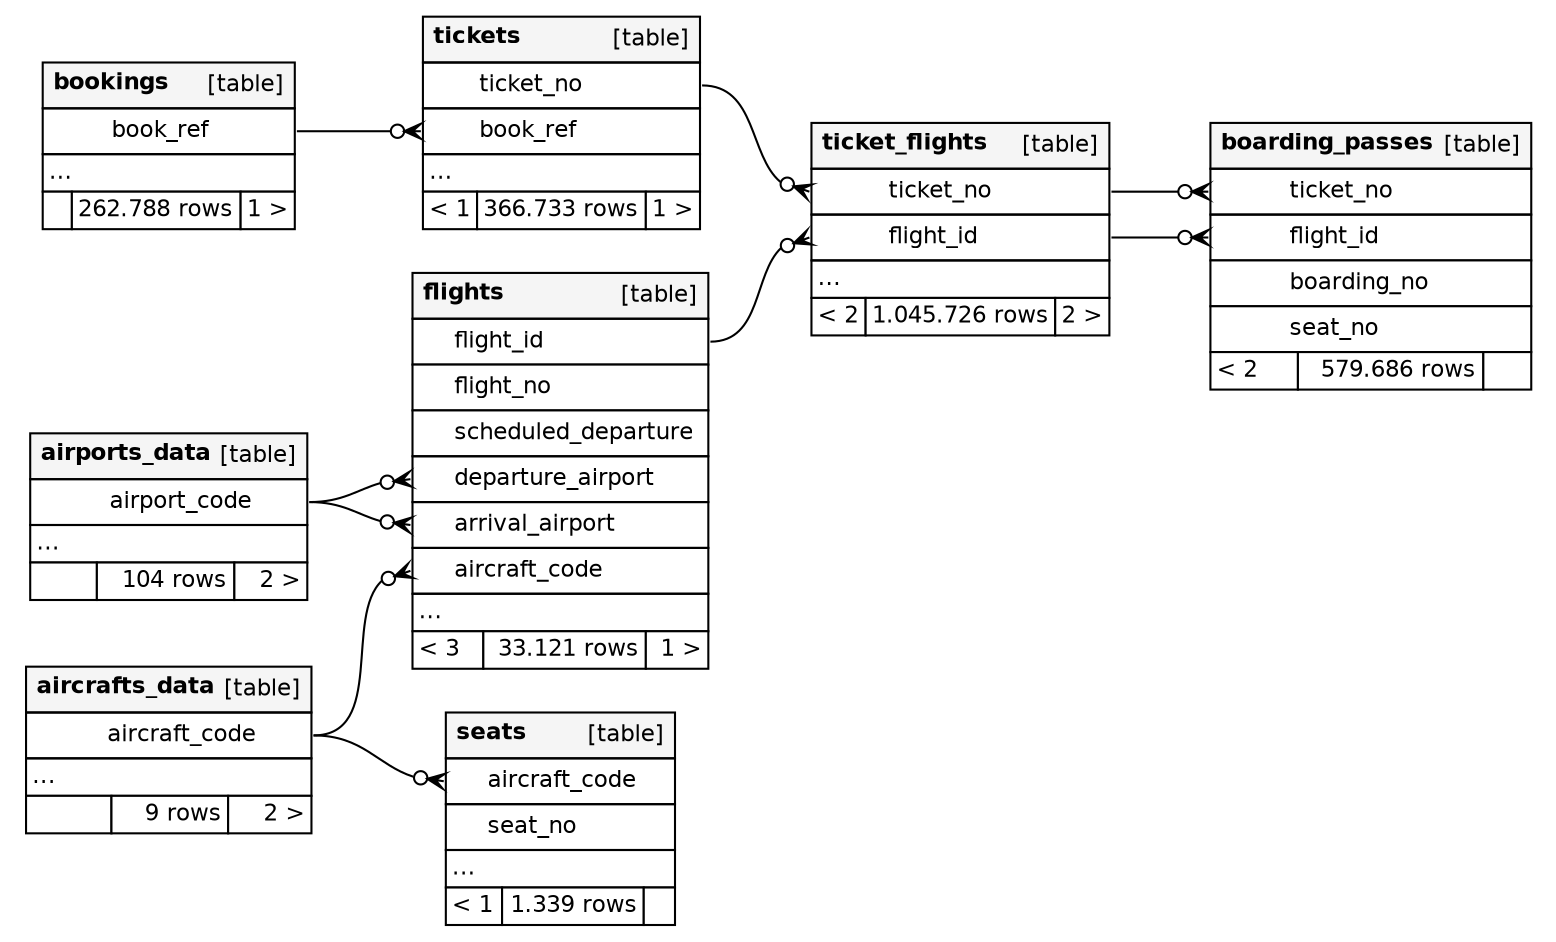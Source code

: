 digraph "compactRelationshipsDiagram" {
  graph [
    rankdir="RL"
    bgcolor="transparent"

    labeljust="l"
    nodesep="0.18"
    ranksep="0.46"
    fontname="Helvetica"
    fontsize="11"
    ration="compress"
  ];
  node [
    fontname="Helvetica"
    fontsize="11"
    shape="plaintext"
  ];
  edge [
    arrowsize="0.8"
  ];
  "aircrafts_data" [
   label=<
    <TABLE BORDER="0" CELLBORDER="1" CELLSPACING="0" BGCOLOR="#ffffff">
      <TR><TD COLSPAN="3"  BGCOLOR="#f5f5f5"><TABLE BORDER="0" CELLSPACING="0"><TR><TD ALIGN="LEFT"><B>aircrafts_data</B></TD><TD ALIGN="RIGHT">[table]</TD></TR></TABLE></TD></TR>
      <TR><TD PORT="aircraft_code" COLSPAN="3" ALIGN="LEFT"><TABLE BORDER="0" CELLSPACING="0" ALIGN="LEFT"><TR ALIGN="LEFT"><TD ALIGN="LEFT" FIXEDSIZE="TRUE" WIDTH="15" HEIGHT="16"></TD><TD ALIGN="LEFT" FIXEDSIZE="TRUE" WIDTH="78" HEIGHT="16">aircraft_code</TD></TR></TABLE></TD></TR>
      <TR><TD PORT="elipses" COLSPAN="3" ALIGN="LEFT">...</TD></TR>
      <TR><TD ALIGN="LEFT" BGCOLOR="#ffffff">  </TD><TD ALIGN="RIGHT" BGCOLOR="#ffffff">9 rows</TD><TD ALIGN="RIGHT" BGCOLOR="#ffffff">2 &gt;</TD></TR>
    </TABLE>>
    
    target="_top"
    tooltip="aircrafts_data"
  ];
  "airports_data" [
   label=<
    <TABLE BORDER="0" CELLBORDER="1" CELLSPACING="0" BGCOLOR="#ffffff">
      <TR><TD COLSPAN="3"  BGCOLOR="#f5f5f5"><TABLE BORDER="0" CELLSPACING="0"><TR><TD ALIGN="LEFT"><B>airports_data</B></TD><TD ALIGN="RIGHT">[table]</TD></TR></TABLE></TD></TR>
      <TR><TD PORT="airport_code" COLSPAN="3" ALIGN="LEFT"><TABLE BORDER="0" CELLSPACING="0" ALIGN="LEFT"><TR ALIGN="LEFT"><TD ALIGN="LEFT" FIXEDSIZE="TRUE" WIDTH="15" HEIGHT="16"></TD><TD ALIGN="LEFT" FIXEDSIZE="TRUE" WIDTH="76" HEIGHT="16">airport_code</TD></TR></TABLE></TD></TR>
      <TR><TD PORT="elipses" COLSPAN="3" ALIGN="LEFT">...</TD></TR>
      <TR><TD ALIGN="LEFT" BGCOLOR="#ffffff">  </TD><TD ALIGN="RIGHT" BGCOLOR="#ffffff">104 rows</TD><TD ALIGN="RIGHT" BGCOLOR="#ffffff">2 &gt;</TD></TR>
    </TABLE>>
    
    target="_top"
    tooltip="airports_data"
  ];
  "boarding_passes" [
   label=<
    <TABLE BORDER="0" CELLBORDER="1" CELLSPACING="0" BGCOLOR="#ffffff">
      <TR><TD COLSPAN="3"  BGCOLOR="#f5f5f5"><TABLE BORDER="0" CELLSPACING="0"><TR><TD ALIGN="LEFT"><B>boarding_passes</B></TD><TD ALIGN="RIGHT">[table]</TD></TR></TABLE></TD></TR>
      <TR><TD PORT="ticket_no" COLSPAN="3" ALIGN="LEFT"><TABLE BORDER="0" CELLSPACING="0" ALIGN="LEFT"><TR ALIGN="LEFT"><TD ALIGN="LEFT" FIXEDSIZE="TRUE" WIDTH="15" HEIGHT="16"></TD><TD ALIGN="LEFT" FIXEDSIZE="TRUE" WIDTH="98" HEIGHT="16">ticket_no</TD></TR></TABLE></TD></TR>
      <TR><TD PORT="flight_id" COLSPAN="3" ALIGN="LEFT"><TABLE BORDER="0" CELLSPACING="0" ALIGN="LEFT"><TR ALIGN="LEFT"><TD ALIGN="LEFT" FIXEDSIZE="TRUE" WIDTH="15" HEIGHT="16"></TD><TD ALIGN="LEFT" FIXEDSIZE="TRUE" WIDTH="98" HEIGHT="16">flight_id</TD></TR></TABLE></TD></TR>
      <TR><TD PORT="boarding_no" COLSPAN="3" BGCOLOR="#ffffff" ALIGN="LEFT"><TABLE BORDER="0" CELLSPACING="0" ALIGN="LEFT"><TR ALIGN="LEFT"><TD ALIGN="LEFT" FIXEDSIZE="TRUE" WIDTH="15" HEIGHT="16"></TD><TD ALIGN="LEFT" FIXEDSIZE="TRUE" WIDTH="98" HEIGHT="16">boarding_no</TD></TR></TABLE></TD></TR>
      <TR><TD PORT="seat_no" COLSPAN="3" BGCOLOR="#ffffff" ALIGN="LEFT"><TABLE BORDER="0" CELLSPACING="0" ALIGN="LEFT"><TR ALIGN="LEFT"><TD ALIGN="LEFT" FIXEDSIZE="TRUE" WIDTH="15" HEIGHT="16"></TD><TD ALIGN="LEFT" FIXEDSIZE="TRUE" WIDTH="98" HEIGHT="16">seat_no</TD></TR></TABLE></TD></TR>
      <TR><TD ALIGN="LEFT" BGCOLOR="#ffffff">&lt; 2</TD><TD ALIGN="RIGHT" BGCOLOR="#ffffff">579.686 rows</TD><TD ALIGN="RIGHT" BGCOLOR="#ffffff">  </TD></TR>
    </TABLE>>
    
    target="_top"
    tooltip="boarding_passes"
  ];
  "bookings" [
   label=<
    <TABLE BORDER="0" CELLBORDER="1" CELLSPACING="0" BGCOLOR="#ffffff">
      <TR><TD COLSPAN="3"  BGCOLOR="#f5f5f5"><TABLE BORDER="0" CELLSPACING="0"><TR><TD ALIGN="LEFT"><B>bookings</B></TD><TD ALIGN="RIGHT">[table]</TD></TR></TABLE></TD></TR>
      <TR><TD PORT="book_ref" COLSPAN="3" ALIGN="LEFT"><TABLE BORDER="0" CELLSPACING="0" ALIGN="LEFT"><TR ALIGN="LEFT"><TD ALIGN="LEFT" FIXEDSIZE="TRUE" WIDTH="15" HEIGHT="16"></TD><TD ALIGN="LEFT" FIXEDSIZE="TRUE" WIDTH="75" HEIGHT="16">book_ref</TD></TR></TABLE></TD></TR>
      <TR><TD PORT="elipses" COLSPAN="3" ALIGN="LEFT">...</TD></TR>
      <TR><TD ALIGN="LEFT" BGCOLOR="#ffffff">  </TD><TD ALIGN="RIGHT" BGCOLOR="#ffffff">262.788 rows</TD><TD ALIGN="RIGHT" BGCOLOR="#ffffff">1 &gt;</TD></TR>
    </TABLE>>
    
    target="_top"
    tooltip="bookings"
  ];
  "flights" [
   label=<
    <TABLE BORDER="0" CELLBORDER="1" CELLSPACING="0" BGCOLOR="#ffffff">
      <TR><TD COLSPAN="3"  BGCOLOR="#f5f5f5"><TABLE BORDER="0" CELLSPACING="0"><TR><TD ALIGN="LEFT"><B>flights</B></TD><TD ALIGN="RIGHT">[table]</TD></TR></TABLE></TD></TR>
      <TR><TD PORT="flight_id" COLSPAN="3" ALIGN="LEFT"><TABLE BORDER="0" CELLSPACING="0" ALIGN="LEFT"><TR ALIGN="LEFT"><TD ALIGN="LEFT" FIXEDSIZE="TRUE" WIDTH="15" HEIGHT="16"></TD><TD ALIGN="LEFT" FIXEDSIZE="TRUE" WIDTH="121" HEIGHT="16">flight_id</TD></TR></TABLE></TD></TR>
      <TR><TD PORT="flight_no" COLSPAN="3" BGCOLOR="#ffffff" ALIGN="LEFT"><TABLE BORDER="0" CELLSPACING="0" ALIGN="LEFT"><TR ALIGN="LEFT"><TD ALIGN="LEFT" FIXEDSIZE="TRUE" WIDTH="15" HEIGHT="16"></TD><TD ALIGN="LEFT" FIXEDSIZE="TRUE" WIDTH="121" HEIGHT="16">flight_no</TD></TR></TABLE></TD></TR>
      <TR><TD PORT="scheduled_departure" COLSPAN="3" BGCOLOR="#ffffff" ALIGN="LEFT"><TABLE BORDER="0" CELLSPACING="0" ALIGN="LEFT"><TR ALIGN="LEFT"><TD ALIGN="LEFT" FIXEDSIZE="TRUE" WIDTH="15" HEIGHT="16"></TD><TD ALIGN="LEFT" FIXEDSIZE="TRUE" WIDTH="121" HEIGHT="16">scheduled_departure</TD></TR></TABLE></TD></TR>
      <TR><TD PORT="departure_airport" COLSPAN="3" ALIGN="LEFT"><TABLE BORDER="0" CELLSPACING="0" ALIGN="LEFT"><TR ALIGN="LEFT"><TD ALIGN="LEFT" FIXEDSIZE="TRUE" WIDTH="15" HEIGHT="16"></TD><TD ALIGN="LEFT" FIXEDSIZE="TRUE" WIDTH="121" HEIGHT="16">departure_airport</TD></TR></TABLE></TD></TR>
      <TR><TD PORT="arrival_airport" COLSPAN="3" ALIGN="LEFT"><TABLE BORDER="0" CELLSPACING="0" ALIGN="LEFT"><TR ALIGN="LEFT"><TD ALIGN="LEFT" FIXEDSIZE="TRUE" WIDTH="15" HEIGHT="16"></TD><TD ALIGN="LEFT" FIXEDSIZE="TRUE" WIDTH="121" HEIGHT="16">arrival_airport</TD></TR></TABLE></TD></TR>
      <TR><TD PORT="aircraft_code" COLSPAN="3" ALIGN="LEFT"><TABLE BORDER="0" CELLSPACING="0" ALIGN="LEFT"><TR ALIGN="LEFT"><TD ALIGN="LEFT" FIXEDSIZE="TRUE" WIDTH="15" HEIGHT="16"></TD><TD ALIGN="LEFT" FIXEDSIZE="TRUE" WIDTH="121" HEIGHT="16">aircraft_code</TD></TR></TABLE></TD></TR>
      <TR><TD PORT="elipses" COLSPAN="3" ALIGN="LEFT">...</TD></TR>
      <TR><TD ALIGN="LEFT" BGCOLOR="#ffffff">&lt; 3</TD><TD ALIGN="RIGHT" BGCOLOR="#ffffff">33.121 rows</TD><TD ALIGN="RIGHT" BGCOLOR="#ffffff">1 &gt;</TD></TR>
    </TABLE>>
    
    target="_top"
    tooltip="flights"
  ];
  "seats" [
   label=<
    <TABLE BORDER="0" CELLBORDER="1" CELLSPACING="0" BGCOLOR="#ffffff">
      <TR><TD COLSPAN="3"  BGCOLOR="#f5f5f5"><TABLE BORDER="0" CELLSPACING="0"><TR><TD ALIGN="LEFT"><B>seats</B></TD><TD ALIGN="RIGHT">[table]</TD></TR></TABLE></TD></TR>
      <TR><TD PORT="aircraft_code" COLSPAN="3" ALIGN="LEFT"><TABLE BORDER="0" CELLSPACING="0" ALIGN="LEFT"><TR ALIGN="LEFT"><TD ALIGN="LEFT" FIXEDSIZE="TRUE" WIDTH="15" HEIGHT="16"></TD><TD ALIGN="LEFT" FIXEDSIZE="TRUE" WIDTH="89" HEIGHT="16">aircraft_code</TD></TR></TABLE></TD></TR>
      <TR><TD PORT="seat_no" COLSPAN="3" ALIGN="LEFT"><TABLE BORDER="0" CELLSPACING="0" ALIGN="LEFT"><TR ALIGN="LEFT"><TD ALIGN="LEFT" FIXEDSIZE="TRUE" WIDTH="15" HEIGHT="16"></TD><TD ALIGN="LEFT" FIXEDSIZE="TRUE" WIDTH="89" HEIGHT="16">seat_no</TD></TR></TABLE></TD></TR>
      <TR><TD PORT="elipses" COLSPAN="3" ALIGN="LEFT">...</TD></TR>
      <TR><TD ALIGN="LEFT" BGCOLOR="#ffffff">&lt; 1</TD><TD ALIGN="RIGHT" BGCOLOR="#ffffff">1.339 rows</TD><TD ALIGN="RIGHT" BGCOLOR="#ffffff">  </TD></TR>
    </TABLE>>
    
    target="_top"
    tooltip="seats"
  ];
  "ticket_flights" [
   label=<
    <TABLE BORDER="0" CELLBORDER="1" CELLSPACING="0" BGCOLOR="#ffffff">
      <TR><TD COLSPAN="3"  BGCOLOR="#f5f5f5"><TABLE BORDER="0" CELLSPACING="0"><TR><TD ALIGN="LEFT"><B>ticket_flights</B></TD><TD ALIGN="RIGHT">[table]</TD></TR></TABLE></TD></TR>
      <TR><TD PORT="ticket_no" COLSPAN="3" ALIGN="LEFT"><TABLE BORDER="0" CELLSPACING="0" ALIGN="LEFT"><TR ALIGN="LEFT"><TD ALIGN="LEFT" FIXEDSIZE="TRUE" WIDTH="15" HEIGHT="16"></TD><TD ALIGN="LEFT" FIXEDSIZE="TRUE" WIDTH="89" HEIGHT="16">ticket_no</TD></TR></TABLE></TD></TR>
      <TR><TD PORT="flight_id" COLSPAN="3" ALIGN="LEFT"><TABLE BORDER="0" CELLSPACING="0" ALIGN="LEFT"><TR ALIGN="LEFT"><TD ALIGN="LEFT" FIXEDSIZE="TRUE" WIDTH="15" HEIGHT="16"></TD><TD ALIGN="LEFT" FIXEDSIZE="TRUE" WIDTH="89" HEIGHT="16">flight_id</TD></TR></TABLE></TD></TR>
      <TR><TD PORT="elipses" COLSPAN="3" ALIGN="LEFT">...</TD></TR>
      <TR><TD ALIGN="LEFT" BGCOLOR="#ffffff">&lt; 2</TD><TD ALIGN="RIGHT" BGCOLOR="#ffffff">1.045.726 rows</TD><TD ALIGN="RIGHT" BGCOLOR="#ffffff">2 &gt;</TD></TR>
    </TABLE>>
    
    target="_top"
    tooltip="ticket_flights"
  ];
  "tickets" [
   label=<
    <TABLE BORDER="0" CELLBORDER="1" CELLSPACING="0" BGCOLOR="#ffffff">
      <TR><TD COLSPAN="3"  BGCOLOR="#f5f5f5"><TABLE BORDER="0" CELLSPACING="0"><TR><TD ALIGN="LEFT"><B>tickets</B></TD><TD ALIGN="RIGHT">[table]</TD></TR></TABLE></TD></TR>
      <TR><TD PORT="ticket_no" COLSPAN="3" ALIGN="LEFT"><TABLE BORDER="0" CELLSPACING="0" ALIGN="LEFT"><TR ALIGN="LEFT"><TD ALIGN="LEFT" FIXEDSIZE="TRUE" WIDTH="15" HEIGHT="16"></TD><TD ALIGN="LEFT" FIXEDSIZE="TRUE" WIDTH="98" HEIGHT="16">ticket_no</TD></TR></TABLE></TD></TR>
      <TR><TD PORT="book_ref" COLSPAN="3" ALIGN="LEFT"><TABLE BORDER="0" CELLSPACING="0" ALIGN="LEFT"><TR ALIGN="LEFT"><TD ALIGN="LEFT" FIXEDSIZE="TRUE" WIDTH="15" HEIGHT="16"></TD><TD ALIGN="LEFT" FIXEDSIZE="TRUE" WIDTH="98" HEIGHT="16">book_ref</TD></TR></TABLE></TD></TR>
      <TR><TD PORT="elipses" COLSPAN="3" ALIGN="LEFT">...</TD></TR>
      <TR><TD ALIGN="LEFT" BGCOLOR="#ffffff">&lt; 1</TD><TD ALIGN="RIGHT" BGCOLOR="#ffffff">366.733 rows</TD><TD ALIGN="RIGHT" BGCOLOR="#ffffff">1 &gt;</TD></TR>
    </TABLE>>
    
    target="_top"
    tooltip="tickets"
  ];
  "boarding_passes":"flight_id":w -> "ticket_flights":"flight_id":e [arrowhead=none dir=back arrowtail=crowodot];
  "boarding_passes":"ticket_no":w -> "ticket_flights":"ticket_no":e [arrowhead=none dir=back arrowtail=crowodot];
  "flights":"aircraft_code":w -> "aircrafts_data":"aircraft_code":e [arrowhead=none dir=back arrowtail=crowodot];
  "flights":"arrival_airport":w -> "airports_data":"airport_code":e [arrowhead=none dir=back arrowtail=crowodot];
  "flights":"departure_airport":w -> "airports_data":"airport_code":e [arrowhead=none dir=back arrowtail=crowodot];
  "seats":"aircraft_code":w -> "aircrafts_data":"aircraft_code":e [arrowhead=none dir=back arrowtail=crowodot];
  "ticket_flights":"flight_id":w -> "flights":"flight_id":e [arrowhead=none dir=back arrowtail=crowodot];
  "ticket_flights":"ticket_no":w -> "tickets":"ticket_no":e [arrowhead=none dir=back arrowtail=crowodot];
  "tickets":"book_ref":w -> "bookings":"book_ref":e [arrowhead=none dir=back arrowtail=crowodot];
}
